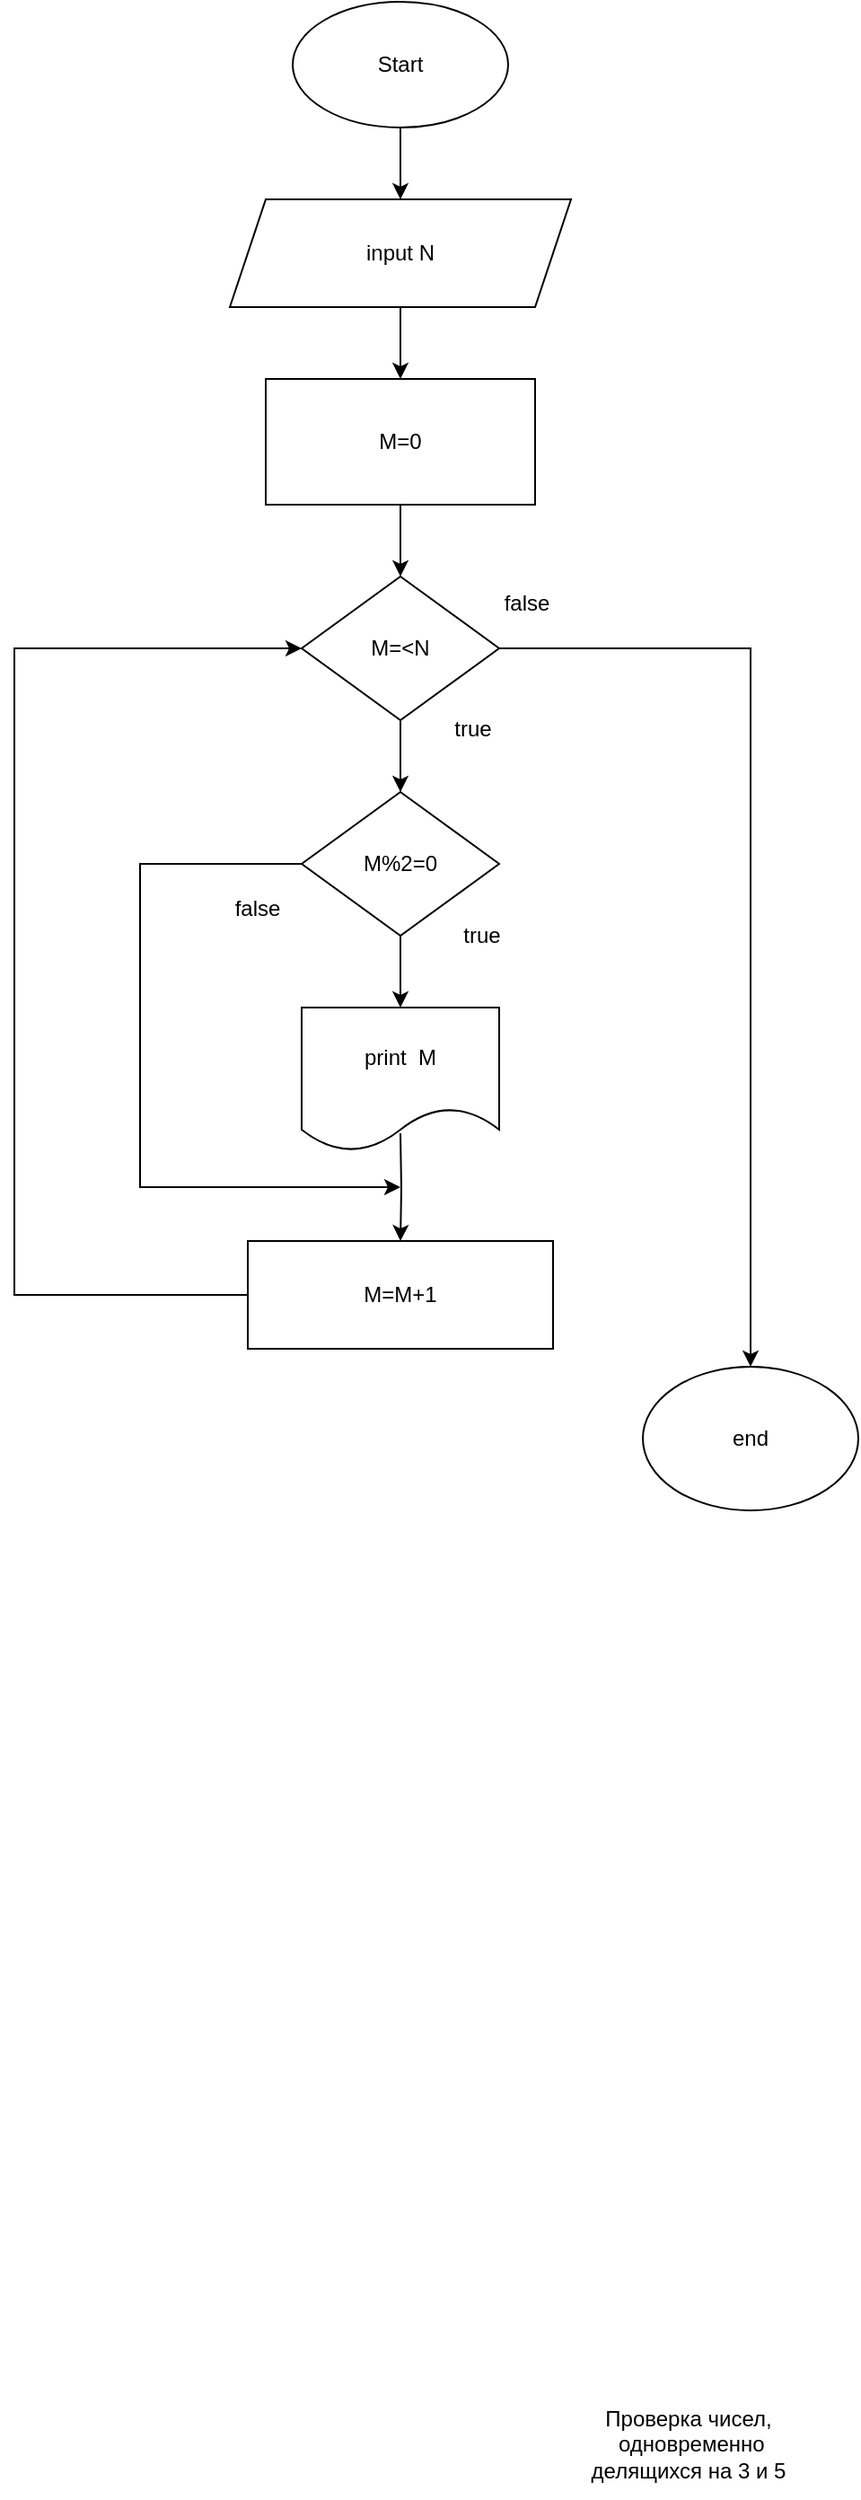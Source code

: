 <mxfile version="20.8.10" type="device"><diagram id="3N9IBWwKdIeYAe5WrNOO" name="Страница 1"><mxGraphModel dx="622" dy="828" grid="1" gridSize="10" guides="1" tooltips="1" connect="1" arrows="1" fold="1" page="1" pageScale="1" pageWidth="827" pageHeight="1169" math="0" shadow="0"><root><mxCell id="0"/><mxCell id="1" parent="0"/><mxCell id="44wcZcyYnVDtswB0kkQx-4" value="" style="edgeStyle=orthogonalEdgeStyle;rounded=0;orthogonalLoop=1;jettySize=auto;html=1;" parent="1" source="44wcZcyYnVDtswB0kkQx-1" target="44wcZcyYnVDtswB0kkQx-2" edge="1"><mxGeometry relative="1" as="geometry"/></mxCell><mxCell id="44wcZcyYnVDtswB0kkQx-1" value="Start" style="ellipse;whiteSpace=wrap;html=1;" parent="1" vertex="1"><mxGeometry x="235" y="20" width="120" height="70" as="geometry"/></mxCell><mxCell id="44wcZcyYnVDtswB0kkQx-6" value="" style="edgeStyle=orthogonalEdgeStyle;rounded=0;orthogonalLoop=1;jettySize=auto;html=1;" parent="1" source="44wcZcyYnVDtswB0kkQx-2" target="44wcZcyYnVDtswB0kkQx-5" edge="1"><mxGeometry relative="1" as="geometry"/></mxCell><mxCell id="44wcZcyYnVDtswB0kkQx-2" value="input N" style="shape=parallelogram;perimeter=parallelogramPerimeter;whiteSpace=wrap;html=1;fixedSize=1;" parent="1" vertex="1"><mxGeometry x="200" y="130" width="190" height="60" as="geometry"/></mxCell><mxCell id="44wcZcyYnVDtswB0kkQx-8" value="" style="edgeStyle=orthogonalEdgeStyle;rounded=0;orthogonalLoop=1;jettySize=auto;html=1;startArrow=none;entryX=0.5;entryY=0;entryDx=0;entryDy=0;" parent="1" source="44wcZcyYnVDtswB0kkQx-9" edge="1"><mxGeometry relative="1" as="geometry"><mxPoint x="295" y="460" as="targetPoint"/></mxGeometry></mxCell><mxCell id="44wcZcyYnVDtswB0kkQx-5" value="M=0" style="rounded=0;whiteSpace=wrap;html=1;" parent="1" vertex="1"><mxGeometry x="220" y="230" width="150" height="70" as="geometry"/></mxCell><mxCell id="44wcZcyYnVDtswB0kkQx-9" value="M=&amp;lt;N" style="rhombus;whiteSpace=wrap;html=1;" parent="1" vertex="1"><mxGeometry x="240" y="340" width="110" height="80" as="geometry"/></mxCell><mxCell id="44wcZcyYnVDtswB0kkQx-12" value="" style="endArrow=classic;html=1;rounded=0;exitX=1;exitY=0.5;exitDx=0;exitDy=0;entryX=0.5;entryY=0;entryDx=0;entryDy=0;" parent="1" source="44wcZcyYnVDtswB0kkQx-9" target="E_bE6YL93asdTYgiuK6n-48" edge="1"><mxGeometry width="50" height="50" relative="1" as="geometry"><mxPoint x="270" y="460" as="sourcePoint"/><mxPoint x="570" y="570" as="targetPoint"/><Array as="points"><mxPoint x="490" y="380"/></Array></mxGeometry></mxCell><mxCell id="44wcZcyYnVDtswB0kkQx-13" value="true" style="text;html=1;align=center;verticalAlign=middle;resizable=0;points=[];autosize=1;strokeColor=none;fillColor=none;" parent="1" vertex="1"><mxGeometry x="315" y="410" width="40" height="30" as="geometry"/></mxCell><mxCell id="E_bE6YL93asdTYgiuK6n-2" value="" style="edgeStyle=orthogonalEdgeStyle;rounded=0;orthogonalLoop=1;jettySize=auto;html=1;entryX=0.5;entryY=0;entryDx=0;entryDy=0;" parent="1" target="E_bE6YL93asdTYgiuK6n-14" edge="1"><mxGeometry relative="1" as="geometry"><mxPoint x="295" y="690" as="targetPoint"/><mxPoint x="295" y="650" as="sourcePoint"/></mxGeometry></mxCell><mxCell id="44wcZcyYnVDtswB0kkQx-17" value="" style="edgeStyle=orthogonalEdgeStyle;rounded=0;orthogonalLoop=1;jettySize=auto;html=1;entryX=0.5;entryY=0;entryDx=0;entryDy=0;" parent="1" source="44wcZcyYnVDtswB0kkQx-16" target="E_bE6YL93asdTYgiuK6n-41" edge="1"><mxGeometry relative="1" as="geometry"><mxPoint x="295" y="560" as="targetPoint"/></mxGeometry></mxCell><mxCell id="44wcZcyYnVDtswB0kkQx-16" value="M%2=0" style="rhombus;whiteSpace=wrap;html=1;" parent="1" vertex="1"><mxGeometry x="240" y="460" width="110" height="80" as="geometry"/></mxCell><mxCell id="44wcZcyYnVDtswB0kkQx-18" value="true" style="text;html=1;align=center;verticalAlign=middle;resizable=0;points=[];autosize=1;strokeColor=none;fillColor=none;" parent="1" vertex="1"><mxGeometry x="320" y="525" width="40" height="30" as="geometry"/></mxCell><mxCell id="44wcZcyYnVDtswB0kkQx-19" value="" style="endArrow=classic;html=1;rounded=0;exitX=0;exitY=0.5;exitDx=0;exitDy=0;" parent="1" source="44wcZcyYnVDtswB0kkQx-16" edge="1"><mxGeometry width="50" height="50" relative="1" as="geometry"><mxPoint x="270" y="450" as="sourcePoint"/><mxPoint x="295" y="680" as="targetPoint"/><Array as="points"><mxPoint x="150" y="500"/><mxPoint x="150" y="680"/></Array></mxGeometry></mxCell><mxCell id="E_bE6YL93asdTYgiuK6n-1" value="false" style="text;html=1;align=center;verticalAlign=middle;resizable=0;points=[];autosize=1;strokeColor=none;fillColor=none;" parent="1" vertex="1"><mxGeometry x="190" y="510" width="50" height="30" as="geometry"/></mxCell><mxCell id="E_bE6YL93asdTYgiuK6n-4" value="" style="endArrow=classic;html=1;rounded=0;exitX=0.5;exitY=1;exitDx=0;exitDy=0;" parent="1" source="44wcZcyYnVDtswB0kkQx-5" edge="1"><mxGeometry width="50" height="50" relative="1" as="geometry"><mxPoint x="270" y="620" as="sourcePoint"/><mxPoint x="295" y="340" as="targetPoint"/></mxGeometry></mxCell><mxCell id="E_bE6YL93asdTYgiuK6n-14" value="M=M+1" style="whiteSpace=wrap;html=1;rounded=0;" parent="1" vertex="1"><mxGeometry x="210" y="710" width="170" height="60" as="geometry"/></mxCell><mxCell id="E_bE6YL93asdTYgiuK6n-28" value="false" style="text;html=1;align=center;verticalAlign=middle;resizable=0;points=[];autosize=1;strokeColor=none;fillColor=none;" parent="1" vertex="1"><mxGeometry x="340" y="340" width="50" height="30" as="geometry"/></mxCell><mxCell id="E_bE6YL93asdTYgiuK6n-41" value="print&amp;nbsp; M" style="shape=document;whiteSpace=wrap;html=1;boundedLbl=1;" parent="1" vertex="1"><mxGeometry x="240" y="580" width="110" height="80" as="geometry"/></mxCell><mxCell id="E_bE6YL93asdTYgiuK6n-42" value="Проверка чисел,&lt;br&gt;&amp;nbsp;одновременно &lt;br&gt;делящихся на 3 и 5" style="text;html=1;align=center;verticalAlign=middle;resizable=0;points=[];autosize=1;strokeColor=none;fillColor=none;" parent="1" vertex="1"><mxGeometry x="390" y="1350" width="130" height="60" as="geometry"/></mxCell><mxCell id="E_bE6YL93asdTYgiuK6n-48" value="end" style="ellipse;whiteSpace=wrap;html=1;" parent="1" vertex="1"><mxGeometry x="430" y="780" width="120" height="80" as="geometry"/></mxCell><mxCell id="3j5PpDqXZdxnvuh4kpmR-2" value="" style="endArrow=classic;html=1;rounded=0;exitX=0;exitY=0.5;exitDx=0;exitDy=0;entryX=0;entryY=0.5;entryDx=0;entryDy=0;" parent="1" source="E_bE6YL93asdTYgiuK6n-14" target="44wcZcyYnVDtswB0kkQx-9" edge="1"><mxGeometry width="50" height="50" relative="1" as="geometry"><mxPoint x="390" y="710" as="sourcePoint"/><mxPoint x="440" y="660" as="targetPoint"/><Array as="points"><mxPoint x="80" y="740"/><mxPoint x="80" y="380"/></Array></mxGeometry></mxCell></root></mxGraphModel></diagram></mxfile>